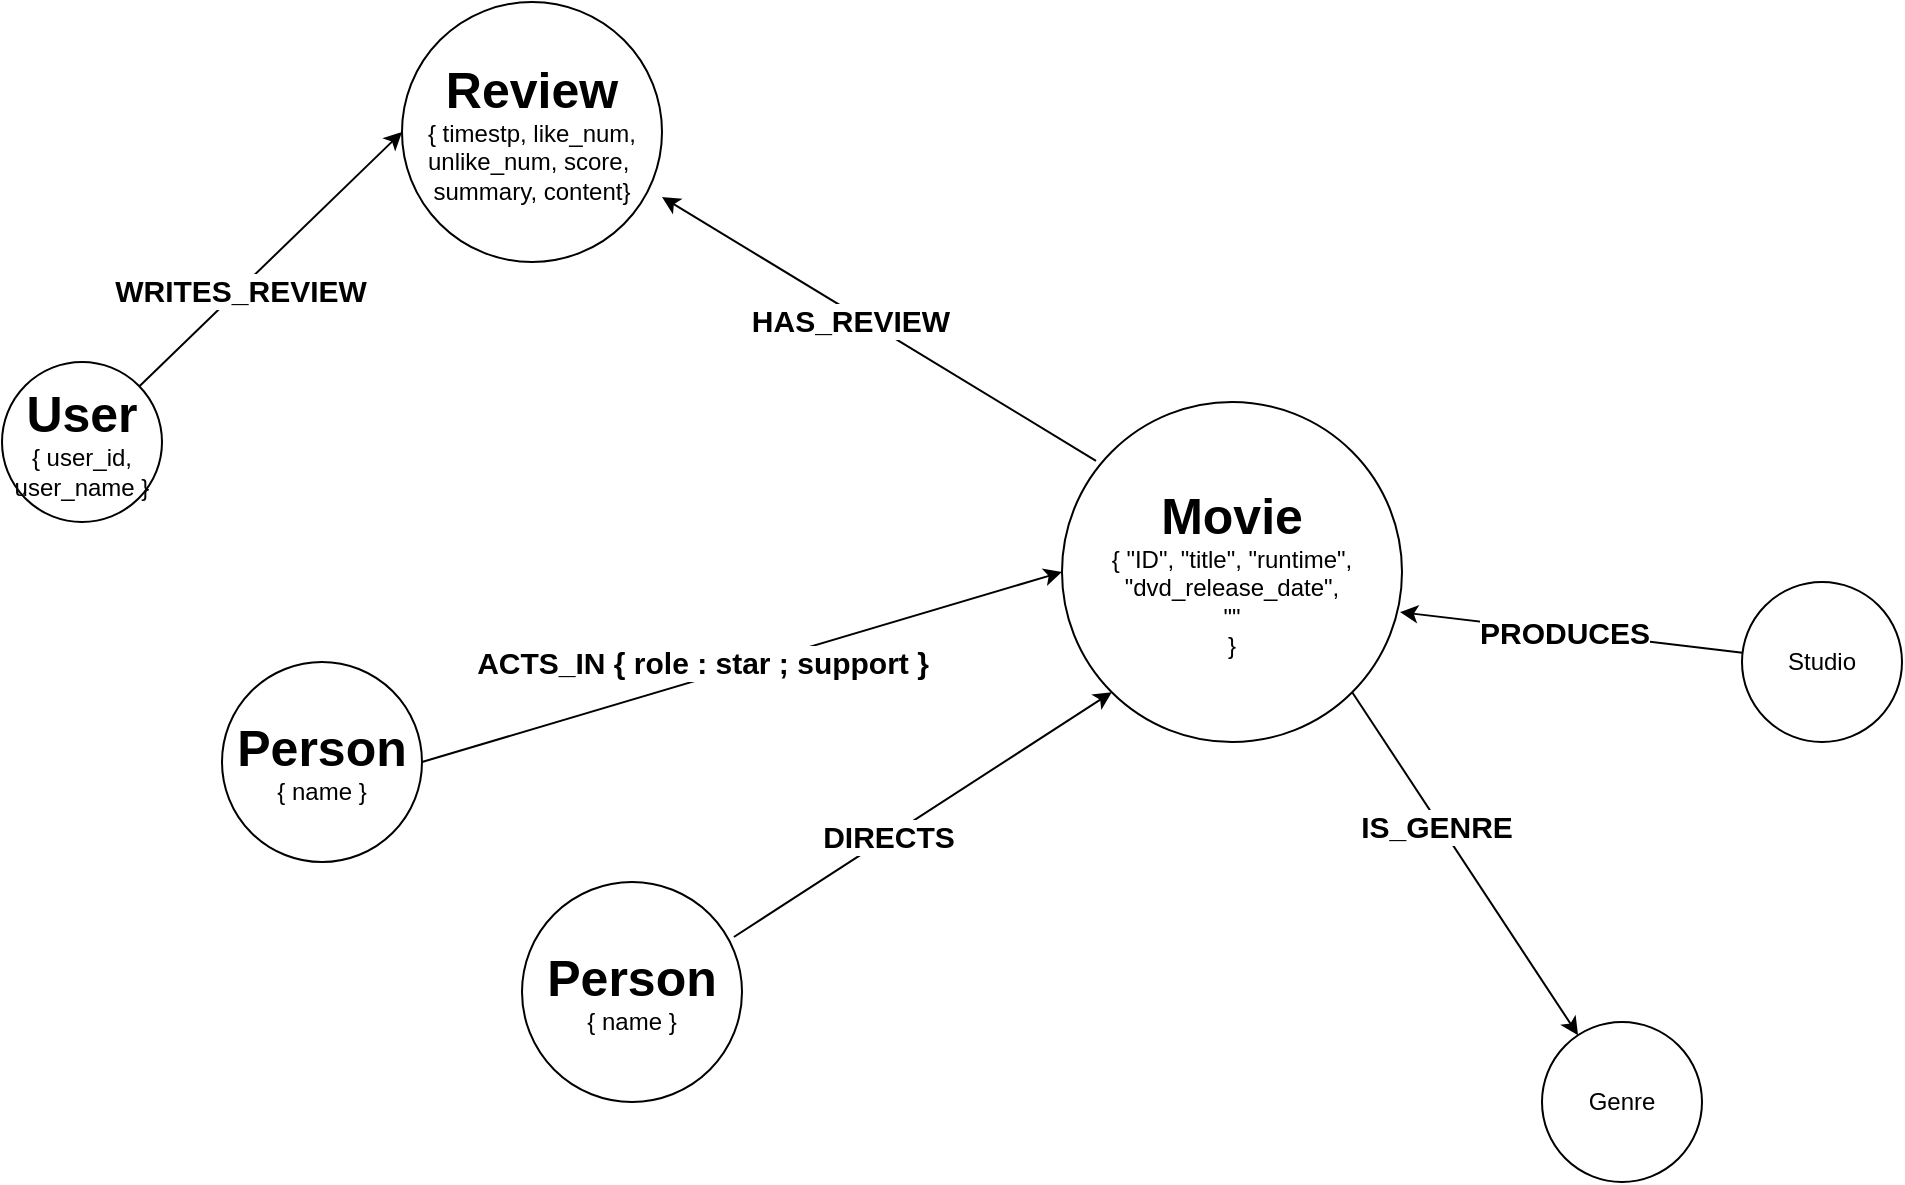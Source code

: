 <mxfile version="12.4.3" type="github" pages="1">
  <diagram id="B5suoN0dUdNP6ZTF4J-Z" name="Page-1">
    <mxGraphModel dx="1929" dy="613" grid="1" gridSize="10" guides="1" tooltips="1" connect="1" arrows="1" fold="1" page="1" pageScale="1" pageWidth="827" pageHeight="1169" math="0" shadow="0">
      <root>
        <mxCell id="0"/>
        <mxCell id="1" parent="0"/>
        <mxCell id="jj7_9U81UVuFCzgKdjh--1" value="&lt;b&gt;&lt;font style=&quot;font-size: 25px&quot;&gt;Movie&lt;/font&gt;&lt;/b&gt;&lt;br&gt;{ &quot;ID&quot;, &quot;title&quot;, &quot;runtime&quot;, &quot;dvd_release_date&quot;,&lt;br&gt;&quot;&quot;&lt;br&gt;}" style="ellipse;whiteSpace=wrap;html=1;aspect=fixed;" parent="1" vertex="1">
          <mxGeometry x="360" y="230" width="170" height="170" as="geometry"/>
        </mxCell>
        <mxCell id="jj7_9U81UVuFCzgKdjh--2" value="&lt;b&gt;&lt;font style=&quot;font-size: 25px&quot;&gt;Person&lt;/font&gt;&lt;/b&gt;&lt;br&gt;{ name }" style="ellipse;whiteSpace=wrap;html=1;aspect=fixed;" parent="1" vertex="1">
          <mxGeometry x="-60" y="360" width="100" height="100" as="geometry"/>
        </mxCell>
        <mxCell id="jj7_9U81UVuFCzgKdjh--3" value="" style="endArrow=classic;html=1;exitX=1;exitY=0.5;exitDx=0;exitDy=0;entryX=0;entryY=0.5;entryDx=0;entryDy=0;" parent="1" source="jj7_9U81UVuFCzgKdjh--2" target="jj7_9U81UVuFCzgKdjh--1" edge="1">
          <mxGeometry width="50" height="50" relative="1" as="geometry">
            <mxPoint x="100" y="470" as="sourcePoint"/>
            <mxPoint x="150" y="420" as="targetPoint"/>
          </mxGeometry>
        </mxCell>
        <mxCell id="jj7_9U81UVuFCzgKdjh--4" value="ACTS_IN { role : star ; support }" style="text;html=1;align=center;verticalAlign=middle;resizable=0;points=[];;labelBackgroundColor=#ffffff;fontSize=15;fontStyle=1" parent="jj7_9U81UVuFCzgKdjh--3" vertex="1" connectable="0">
          <mxGeometry x="-0.308" y="1" relative="1" as="geometry">
            <mxPoint x="29.08" y="-16.03" as="offset"/>
          </mxGeometry>
        </mxCell>
        <mxCell id="jj7_9U81UVuFCzgKdjh--5" value="&lt;font style=&quot;font-size: 25px&quot;&gt;&lt;b&gt;Person&lt;/b&gt;&lt;/font&gt;&lt;br&gt;{ name }" style="ellipse;whiteSpace=wrap;html=1;aspect=fixed;" parent="1" vertex="1">
          <mxGeometry x="90" y="470" width="110" height="110" as="geometry"/>
        </mxCell>
        <mxCell id="jj7_9U81UVuFCzgKdjh--6" value="" style="endArrow=classic;html=1;exitX=0.963;exitY=0.25;exitDx=0;exitDy=0;exitPerimeter=0;entryX=0;entryY=1;entryDx=0;entryDy=0;" parent="1" source="jj7_9U81UVuFCzgKdjh--5" target="jj7_9U81UVuFCzgKdjh--1" edge="1">
          <mxGeometry width="50" height="50" relative="1" as="geometry">
            <mxPoint x="310" y="480" as="sourcePoint"/>
            <mxPoint x="360" y="430" as="targetPoint"/>
          </mxGeometry>
        </mxCell>
        <mxCell id="jj7_9U81UVuFCzgKdjh--7" value="DIRECTS" style="text;html=1;align=center;verticalAlign=middle;resizable=0;points=[];;labelBackgroundColor=#ffffff;fontSize=15;fontStyle=1" parent="jj7_9U81UVuFCzgKdjh--6" vertex="1" connectable="0">
          <mxGeometry x="-0.18" y="1" relative="1" as="geometry">
            <mxPoint as="offset"/>
          </mxGeometry>
        </mxCell>
        <mxCell id="jj7_9U81UVuFCzgKdjh--8" value="Genre" style="ellipse;whiteSpace=wrap;html=1;aspect=fixed;" parent="1" vertex="1">
          <mxGeometry x="600" y="540" width="80" height="80" as="geometry"/>
        </mxCell>
        <mxCell id="jj7_9U81UVuFCzgKdjh--9" value="" style="endArrow=classic;html=1;exitX=1;exitY=1;exitDx=0;exitDy=0;" parent="1" source="jj7_9U81UVuFCzgKdjh--1" target="jj7_9U81UVuFCzgKdjh--8" edge="1">
          <mxGeometry width="50" height="50" relative="1" as="geometry">
            <mxPoint x="560" y="500" as="sourcePoint"/>
            <mxPoint x="580" y="470" as="targetPoint"/>
          </mxGeometry>
        </mxCell>
        <mxCell id="jj7_9U81UVuFCzgKdjh--11" value="IS_GENRE" style="text;html=1;align=center;verticalAlign=middle;resizable=0;points=[];;labelBackgroundColor=#ffffff;fontSize=15;fontStyle=1" parent="jj7_9U81UVuFCzgKdjh--9" vertex="1" connectable="0">
          <mxGeometry x="-0.242" y="-2" relative="1" as="geometry">
            <mxPoint as="offset"/>
          </mxGeometry>
        </mxCell>
        <mxCell id="QnRTsHHEP4oAffGrpPcR-1" value="&lt;b&gt;&lt;font style=&quot;font-size: 25px&quot;&gt;Review&lt;/font&gt;&lt;/b&gt;&lt;br&gt;{ timestp, like_num, unlike_num, score,&amp;nbsp; summary, content}" style="ellipse;whiteSpace=wrap;html=1;aspect=fixed;" vertex="1" parent="1">
          <mxGeometry x="30" y="30" width="130" height="130" as="geometry"/>
        </mxCell>
        <mxCell id="QnRTsHHEP4oAffGrpPcR-2" value="&lt;font style=&quot;font-size: 25px&quot;&gt;&lt;b&gt;User&lt;/b&gt;&lt;/font&gt;&lt;br&gt;{ user_id,&lt;br&gt;user_name }" style="ellipse;whiteSpace=wrap;html=1;aspect=fixed;" vertex="1" parent="1">
          <mxGeometry x="-170" y="210" width="80" height="80" as="geometry"/>
        </mxCell>
        <mxCell id="QnRTsHHEP4oAffGrpPcR-3" value="" style="endArrow=classic;html=1;entryX=0;entryY=0.5;entryDx=0;entryDy=0;" edge="1" parent="1" source="QnRTsHHEP4oAffGrpPcR-2" target="QnRTsHHEP4oAffGrpPcR-1">
          <mxGeometry width="50" height="50" relative="1" as="geometry">
            <mxPoint x="-10" y="160" as="sourcePoint"/>
            <mxPoint x="40" y="110" as="targetPoint"/>
          </mxGeometry>
        </mxCell>
        <mxCell id="QnRTsHHEP4oAffGrpPcR-4" value="&lt;b style=&quot;font-size: 15px;&quot;&gt;WRITES_REVIEW&lt;/b&gt;" style="text;html=1;align=center;verticalAlign=middle;resizable=0;points=[];;labelBackgroundColor=#ffffff;fontSize=15;" vertex="1" connectable="0" parent="QnRTsHHEP4oAffGrpPcR-3">
          <mxGeometry x="-0.244" relative="1" as="geometry">
            <mxPoint as="offset"/>
          </mxGeometry>
        </mxCell>
        <mxCell id="QnRTsHHEP4oAffGrpPcR-5" value="" style="endArrow=classic;html=1;entryX=1;entryY=0.75;entryDx=0;entryDy=0;entryPerimeter=0;exitX=0.1;exitY=0.173;exitDx=0;exitDy=0;exitPerimeter=0;" edge="1" parent="1" source="jj7_9U81UVuFCzgKdjh--1" target="QnRTsHHEP4oAffGrpPcR-1">
          <mxGeometry width="50" height="50" relative="1" as="geometry">
            <mxPoint x="240" y="200" as="sourcePoint"/>
            <mxPoint x="290" y="150" as="targetPoint"/>
          </mxGeometry>
        </mxCell>
        <mxCell id="QnRTsHHEP4oAffGrpPcR-6" value="&lt;b style=&quot;font-size: 15px;&quot;&gt;HAS_REVIEW&lt;/b&gt;" style="text;html=1;align=center;verticalAlign=middle;resizable=0;points=[];;labelBackgroundColor=#ffffff;fontSize=15;" vertex="1" connectable="0" parent="QnRTsHHEP4oAffGrpPcR-5">
          <mxGeometry x="0.12" y="4" relative="1" as="geometry">
            <mxPoint as="offset"/>
          </mxGeometry>
        </mxCell>
        <mxCell id="QnRTsHHEP4oAffGrpPcR-7" value="Studio" style="ellipse;whiteSpace=wrap;html=1;aspect=fixed;" vertex="1" parent="1">
          <mxGeometry x="700" y="320" width="80" height="80" as="geometry"/>
        </mxCell>
        <mxCell id="QnRTsHHEP4oAffGrpPcR-8" value="" style="endArrow=classic;html=1;entryX=0.994;entryY=0.618;entryDx=0;entryDy=0;entryPerimeter=0;" edge="1" parent="1" source="QnRTsHHEP4oAffGrpPcR-7" target="jj7_9U81UVuFCzgKdjh--1">
          <mxGeometry width="50" height="50" relative="1" as="geometry">
            <mxPoint x="590" y="380" as="sourcePoint"/>
            <mxPoint x="640" y="330" as="targetPoint"/>
          </mxGeometry>
        </mxCell>
        <mxCell id="QnRTsHHEP4oAffGrpPcR-9" value="PRODUCES" style="text;html=1;align=center;verticalAlign=middle;resizable=0;points=[];;labelBackgroundColor=#ffffff;fontSize=15;fontStyle=1" vertex="1" connectable="0" parent="QnRTsHHEP4oAffGrpPcR-8">
          <mxGeometry x="0.295" y="3" relative="1" as="geometry">
            <mxPoint x="21.31" as="offset"/>
          </mxGeometry>
        </mxCell>
      </root>
    </mxGraphModel>
  </diagram>
</mxfile>
